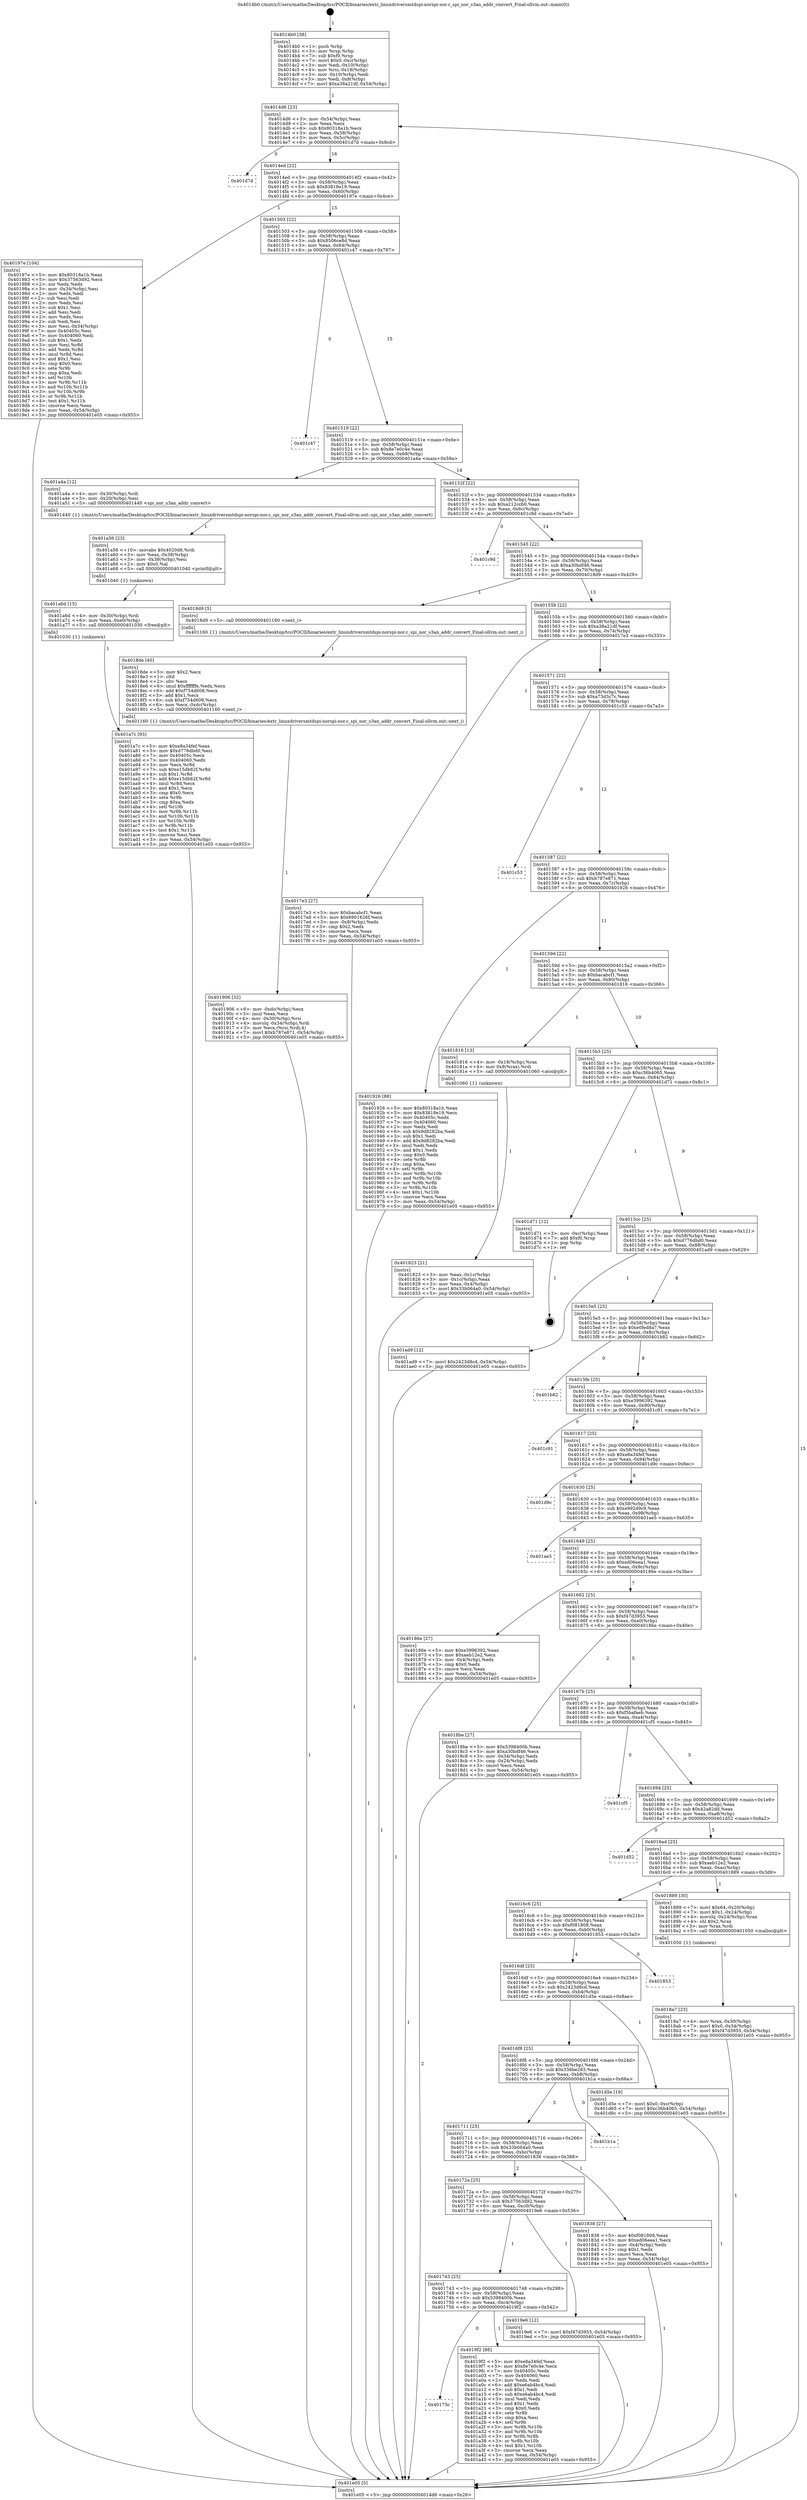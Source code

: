 digraph "0x4014b0" {
  label = "0x4014b0 (/mnt/c/Users/mathe/Desktop/tcc/POCII/binaries/extr_linuxdriversmtdspi-norspi-nor.c_spi_nor_s3an_addr_convert_Final-ollvm.out::main(0))"
  labelloc = "t"
  node[shape=record]

  Entry [label="",width=0.3,height=0.3,shape=circle,fillcolor=black,style=filled]
  "0x4014d6" [label="{
     0x4014d6 [23]\l
     | [instrs]\l
     &nbsp;&nbsp;0x4014d6 \<+3\>: mov -0x54(%rbp),%eax\l
     &nbsp;&nbsp;0x4014d9 \<+2\>: mov %eax,%ecx\l
     &nbsp;&nbsp;0x4014db \<+6\>: sub $0x80318a1b,%ecx\l
     &nbsp;&nbsp;0x4014e1 \<+3\>: mov %eax,-0x58(%rbp)\l
     &nbsp;&nbsp;0x4014e4 \<+3\>: mov %ecx,-0x5c(%rbp)\l
     &nbsp;&nbsp;0x4014e7 \<+6\>: je 0000000000401d7d \<main+0x8cd\>\l
  }"]
  "0x401d7d" [label="{
     0x401d7d\l
  }", style=dashed]
  "0x4014ed" [label="{
     0x4014ed [22]\l
     | [instrs]\l
     &nbsp;&nbsp;0x4014ed \<+5\>: jmp 00000000004014f2 \<main+0x42\>\l
     &nbsp;&nbsp;0x4014f2 \<+3\>: mov -0x58(%rbp),%eax\l
     &nbsp;&nbsp;0x4014f5 \<+5\>: sub $0x83818e19,%eax\l
     &nbsp;&nbsp;0x4014fa \<+3\>: mov %eax,-0x60(%rbp)\l
     &nbsp;&nbsp;0x4014fd \<+6\>: je 000000000040197e \<main+0x4ce\>\l
  }"]
  Exit [label="",width=0.3,height=0.3,shape=circle,fillcolor=black,style=filled,peripheries=2]
  "0x40197e" [label="{
     0x40197e [104]\l
     | [instrs]\l
     &nbsp;&nbsp;0x40197e \<+5\>: mov $0x80318a1b,%eax\l
     &nbsp;&nbsp;0x401983 \<+5\>: mov $0x37563d92,%ecx\l
     &nbsp;&nbsp;0x401988 \<+2\>: xor %edx,%edx\l
     &nbsp;&nbsp;0x40198a \<+3\>: mov -0x34(%rbp),%esi\l
     &nbsp;&nbsp;0x40198d \<+2\>: mov %edx,%edi\l
     &nbsp;&nbsp;0x40198f \<+2\>: sub %esi,%edi\l
     &nbsp;&nbsp;0x401991 \<+2\>: mov %edx,%esi\l
     &nbsp;&nbsp;0x401993 \<+3\>: sub $0x1,%esi\l
     &nbsp;&nbsp;0x401996 \<+2\>: add %esi,%edi\l
     &nbsp;&nbsp;0x401998 \<+2\>: mov %edx,%esi\l
     &nbsp;&nbsp;0x40199a \<+2\>: sub %edi,%esi\l
     &nbsp;&nbsp;0x40199c \<+3\>: mov %esi,-0x34(%rbp)\l
     &nbsp;&nbsp;0x40199f \<+7\>: mov 0x40405c,%esi\l
     &nbsp;&nbsp;0x4019a6 \<+7\>: mov 0x404060,%edi\l
     &nbsp;&nbsp;0x4019ad \<+3\>: sub $0x1,%edx\l
     &nbsp;&nbsp;0x4019b0 \<+3\>: mov %esi,%r8d\l
     &nbsp;&nbsp;0x4019b3 \<+3\>: add %edx,%r8d\l
     &nbsp;&nbsp;0x4019b6 \<+4\>: imul %r8d,%esi\l
     &nbsp;&nbsp;0x4019ba \<+3\>: and $0x1,%esi\l
     &nbsp;&nbsp;0x4019bd \<+3\>: cmp $0x0,%esi\l
     &nbsp;&nbsp;0x4019c0 \<+4\>: sete %r9b\l
     &nbsp;&nbsp;0x4019c4 \<+3\>: cmp $0xa,%edi\l
     &nbsp;&nbsp;0x4019c7 \<+4\>: setl %r10b\l
     &nbsp;&nbsp;0x4019cb \<+3\>: mov %r9b,%r11b\l
     &nbsp;&nbsp;0x4019ce \<+3\>: and %r10b,%r11b\l
     &nbsp;&nbsp;0x4019d1 \<+3\>: xor %r10b,%r9b\l
     &nbsp;&nbsp;0x4019d4 \<+3\>: or %r9b,%r11b\l
     &nbsp;&nbsp;0x4019d7 \<+4\>: test $0x1,%r11b\l
     &nbsp;&nbsp;0x4019db \<+3\>: cmovne %ecx,%eax\l
     &nbsp;&nbsp;0x4019de \<+3\>: mov %eax,-0x54(%rbp)\l
     &nbsp;&nbsp;0x4019e1 \<+5\>: jmp 0000000000401e05 \<main+0x955\>\l
  }"]
  "0x401503" [label="{
     0x401503 [22]\l
     | [instrs]\l
     &nbsp;&nbsp;0x401503 \<+5\>: jmp 0000000000401508 \<main+0x58\>\l
     &nbsp;&nbsp;0x401508 \<+3\>: mov -0x58(%rbp),%eax\l
     &nbsp;&nbsp;0x40150b \<+5\>: sub $0x8506ce8d,%eax\l
     &nbsp;&nbsp;0x401510 \<+3\>: mov %eax,-0x64(%rbp)\l
     &nbsp;&nbsp;0x401513 \<+6\>: je 0000000000401c47 \<main+0x797\>\l
  }"]
  "0x401a7c" [label="{
     0x401a7c [93]\l
     | [instrs]\l
     &nbsp;&nbsp;0x401a7c \<+5\>: mov $0xe8a34fef,%eax\l
     &nbsp;&nbsp;0x401a81 \<+5\>: mov $0xd776dbd0,%esi\l
     &nbsp;&nbsp;0x401a86 \<+7\>: mov 0x40405c,%ecx\l
     &nbsp;&nbsp;0x401a8d \<+7\>: mov 0x404060,%edx\l
     &nbsp;&nbsp;0x401a94 \<+3\>: mov %ecx,%r8d\l
     &nbsp;&nbsp;0x401a97 \<+7\>: sub $0xe15db62f,%r8d\l
     &nbsp;&nbsp;0x401a9e \<+4\>: sub $0x1,%r8d\l
     &nbsp;&nbsp;0x401aa2 \<+7\>: add $0xe15db62f,%r8d\l
     &nbsp;&nbsp;0x401aa9 \<+4\>: imul %r8d,%ecx\l
     &nbsp;&nbsp;0x401aad \<+3\>: and $0x1,%ecx\l
     &nbsp;&nbsp;0x401ab0 \<+3\>: cmp $0x0,%ecx\l
     &nbsp;&nbsp;0x401ab3 \<+4\>: sete %r9b\l
     &nbsp;&nbsp;0x401ab7 \<+3\>: cmp $0xa,%edx\l
     &nbsp;&nbsp;0x401aba \<+4\>: setl %r10b\l
     &nbsp;&nbsp;0x401abe \<+3\>: mov %r9b,%r11b\l
     &nbsp;&nbsp;0x401ac1 \<+3\>: and %r10b,%r11b\l
     &nbsp;&nbsp;0x401ac4 \<+3\>: xor %r10b,%r9b\l
     &nbsp;&nbsp;0x401ac7 \<+3\>: or %r9b,%r11b\l
     &nbsp;&nbsp;0x401aca \<+4\>: test $0x1,%r11b\l
     &nbsp;&nbsp;0x401ace \<+3\>: cmovne %esi,%eax\l
     &nbsp;&nbsp;0x401ad1 \<+3\>: mov %eax,-0x54(%rbp)\l
     &nbsp;&nbsp;0x401ad4 \<+5\>: jmp 0000000000401e05 \<main+0x955\>\l
  }"]
  "0x401c47" [label="{
     0x401c47\l
  }", style=dashed]
  "0x401519" [label="{
     0x401519 [22]\l
     | [instrs]\l
     &nbsp;&nbsp;0x401519 \<+5\>: jmp 000000000040151e \<main+0x6e\>\l
     &nbsp;&nbsp;0x40151e \<+3\>: mov -0x58(%rbp),%eax\l
     &nbsp;&nbsp;0x401521 \<+5\>: sub $0x8e7e0c4e,%eax\l
     &nbsp;&nbsp;0x401526 \<+3\>: mov %eax,-0x68(%rbp)\l
     &nbsp;&nbsp;0x401529 \<+6\>: je 0000000000401a4a \<main+0x59a\>\l
  }"]
  "0x401a6d" [label="{
     0x401a6d [15]\l
     | [instrs]\l
     &nbsp;&nbsp;0x401a6d \<+4\>: mov -0x30(%rbp),%rdi\l
     &nbsp;&nbsp;0x401a71 \<+6\>: mov %eax,-0xe0(%rbp)\l
     &nbsp;&nbsp;0x401a77 \<+5\>: call 0000000000401030 \<free@plt\>\l
     | [calls]\l
     &nbsp;&nbsp;0x401030 \{1\} (unknown)\l
  }"]
  "0x401a4a" [label="{
     0x401a4a [12]\l
     | [instrs]\l
     &nbsp;&nbsp;0x401a4a \<+4\>: mov -0x30(%rbp),%rdi\l
     &nbsp;&nbsp;0x401a4e \<+3\>: mov -0x20(%rbp),%esi\l
     &nbsp;&nbsp;0x401a51 \<+5\>: call 0000000000401440 \<spi_nor_s3an_addr_convert\>\l
     | [calls]\l
     &nbsp;&nbsp;0x401440 \{1\} (/mnt/c/Users/mathe/Desktop/tcc/POCII/binaries/extr_linuxdriversmtdspi-norspi-nor.c_spi_nor_s3an_addr_convert_Final-ollvm.out::spi_nor_s3an_addr_convert)\l
  }"]
  "0x40152f" [label="{
     0x40152f [22]\l
     | [instrs]\l
     &nbsp;&nbsp;0x40152f \<+5\>: jmp 0000000000401534 \<main+0x84\>\l
     &nbsp;&nbsp;0x401534 \<+3\>: mov -0x58(%rbp),%eax\l
     &nbsp;&nbsp;0x401537 \<+5\>: sub $0xa212ccb0,%eax\l
     &nbsp;&nbsp;0x40153c \<+3\>: mov %eax,-0x6c(%rbp)\l
     &nbsp;&nbsp;0x40153f \<+6\>: je 0000000000401c9d \<main+0x7ed\>\l
  }"]
  "0x401a56" [label="{
     0x401a56 [23]\l
     | [instrs]\l
     &nbsp;&nbsp;0x401a56 \<+10\>: movabs $0x4020d6,%rdi\l
     &nbsp;&nbsp;0x401a60 \<+3\>: mov %eax,-0x38(%rbp)\l
     &nbsp;&nbsp;0x401a63 \<+3\>: mov -0x38(%rbp),%esi\l
     &nbsp;&nbsp;0x401a66 \<+2\>: mov $0x0,%al\l
     &nbsp;&nbsp;0x401a68 \<+5\>: call 0000000000401040 \<printf@plt\>\l
     | [calls]\l
     &nbsp;&nbsp;0x401040 \{1\} (unknown)\l
  }"]
  "0x401c9d" [label="{
     0x401c9d\l
  }", style=dashed]
  "0x401545" [label="{
     0x401545 [22]\l
     | [instrs]\l
     &nbsp;&nbsp;0x401545 \<+5\>: jmp 000000000040154a \<main+0x9a\>\l
     &nbsp;&nbsp;0x40154a \<+3\>: mov -0x58(%rbp),%eax\l
     &nbsp;&nbsp;0x40154d \<+5\>: sub $0xa30bdf46,%eax\l
     &nbsp;&nbsp;0x401552 \<+3\>: mov %eax,-0x70(%rbp)\l
     &nbsp;&nbsp;0x401555 \<+6\>: je 00000000004018d9 \<main+0x429\>\l
  }"]
  "0x40175c" [label="{
     0x40175c\l
  }", style=dashed]
  "0x4018d9" [label="{
     0x4018d9 [5]\l
     | [instrs]\l
     &nbsp;&nbsp;0x4018d9 \<+5\>: call 0000000000401160 \<next_i\>\l
     | [calls]\l
     &nbsp;&nbsp;0x401160 \{1\} (/mnt/c/Users/mathe/Desktop/tcc/POCII/binaries/extr_linuxdriversmtdspi-norspi-nor.c_spi_nor_s3an_addr_convert_Final-ollvm.out::next_i)\l
  }"]
  "0x40155b" [label="{
     0x40155b [22]\l
     | [instrs]\l
     &nbsp;&nbsp;0x40155b \<+5\>: jmp 0000000000401560 \<main+0xb0\>\l
     &nbsp;&nbsp;0x401560 \<+3\>: mov -0x58(%rbp),%eax\l
     &nbsp;&nbsp;0x401563 \<+5\>: sub $0xa38a21df,%eax\l
     &nbsp;&nbsp;0x401568 \<+3\>: mov %eax,-0x74(%rbp)\l
     &nbsp;&nbsp;0x40156b \<+6\>: je 00000000004017e3 \<main+0x333\>\l
  }"]
  "0x4019f2" [label="{
     0x4019f2 [88]\l
     | [instrs]\l
     &nbsp;&nbsp;0x4019f2 \<+5\>: mov $0xe8a34fef,%eax\l
     &nbsp;&nbsp;0x4019f7 \<+5\>: mov $0x8e7e0c4e,%ecx\l
     &nbsp;&nbsp;0x4019fc \<+7\>: mov 0x40405c,%edx\l
     &nbsp;&nbsp;0x401a03 \<+7\>: mov 0x404060,%esi\l
     &nbsp;&nbsp;0x401a0a \<+2\>: mov %edx,%edi\l
     &nbsp;&nbsp;0x401a0c \<+6\>: add $0xe6ab4bc4,%edi\l
     &nbsp;&nbsp;0x401a12 \<+3\>: sub $0x1,%edi\l
     &nbsp;&nbsp;0x401a15 \<+6\>: sub $0xe6ab4bc4,%edi\l
     &nbsp;&nbsp;0x401a1b \<+3\>: imul %edi,%edx\l
     &nbsp;&nbsp;0x401a1e \<+3\>: and $0x1,%edx\l
     &nbsp;&nbsp;0x401a21 \<+3\>: cmp $0x0,%edx\l
     &nbsp;&nbsp;0x401a24 \<+4\>: sete %r8b\l
     &nbsp;&nbsp;0x401a28 \<+3\>: cmp $0xa,%esi\l
     &nbsp;&nbsp;0x401a2b \<+4\>: setl %r9b\l
     &nbsp;&nbsp;0x401a2f \<+3\>: mov %r8b,%r10b\l
     &nbsp;&nbsp;0x401a32 \<+3\>: and %r9b,%r10b\l
     &nbsp;&nbsp;0x401a35 \<+3\>: xor %r9b,%r8b\l
     &nbsp;&nbsp;0x401a38 \<+3\>: or %r8b,%r10b\l
     &nbsp;&nbsp;0x401a3b \<+4\>: test $0x1,%r10b\l
     &nbsp;&nbsp;0x401a3f \<+3\>: cmovne %ecx,%eax\l
     &nbsp;&nbsp;0x401a42 \<+3\>: mov %eax,-0x54(%rbp)\l
     &nbsp;&nbsp;0x401a45 \<+5\>: jmp 0000000000401e05 \<main+0x955\>\l
  }"]
  "0x4017e3" [label="{
     0x4017e3 [27]\l
     | [instrs]\l
     &nbsp;&nbsp;0x4017e3 \<+5\>: mov $0xbacabcf1,%eax\l
     &nbsp;&nbsp;0x4017e8 \<+5\>: mov $0x6901626f,%ecx\l
     &nbsp;&nbsp;0x4017ed \<+3\>: mov -0x8(%rbp),%edx\l
     &nbsp;&nbsp;0x4017f0 \<+3\>: cmp $0x2,%edx\l
     &nbsp;&nbsp;0x4017f3 \<+3\>: cmovne %ecx,%eax\l
     &nbsp;&nbsp;0x4017f6 \<+3\>: mov %eax,-0x54(%rbp)\l
     &nbsp;&nbsp;0x4017f9 \<+5\>: jmp 0000000000401e05 \<main+0x955\>\l
  }"]
  "0x401571" [label="{
     0x401571 [22]\l
     | [instrs]\l
     &nbsp;&nbsp;0x401571 \<+5\>: jmp 0000000000401576 \<main+0xc6\>\l
     &nbsp;&nbsp;0x401576 \<+3\>: mov -0x58(%rbp),%eax\l
     &nbsp;&nbsp;0x401579 \<+5\>: sub $0xa73d3c7c,%eax\l
     &nbsp;&nbsp;0x40157e \<+3\>: mov %eax,-0x78(%rbp)\l
     &nbsp;&nbsp;0x401581 \<+6\>: je 0000000000401c53 \<main+0x7a3\>\l
  }"]
  "0x401e05" [label="{
     0x401e05 [5]\l
     | [instrs]\l
     &nbsp;&nbsp;0x401e05 \<+5\>: jmp 00000000004014d6 \<main+0x26\>\l
  }"]
  "0x4014b0" [label="{
     0x4014b0 [38]\l
     | [instrs]\l
     &nbsp;&nbsp;0x4014b0 \<+1\>: push %rbp\l
     &nbsp;&nbsp;0x4014b1 \<+3\>: mov %rsp,%rbp\l
     &nbsp;&nbsp;0x4014b4 \<+7\>: sub $0xf0,%rsp\l
     &nbsp;&nbsp;0x4014bb \<+7\>: movl $0x0,-0xc(%rbp)\l
     &nbsp;&nbsp;0x4014c2 \<+3\>: mov %edi,-0x10(%rbp)\l
     &nbsp;&nbsp;0x4014c5 \<+4\>: mov %rsi,-0x18(%rbp)\l
     &nbsp;&nbsp;0x4014c9 \<+3\>: mov -0x10(%rbp),%edi\l
     &nbsp;&nbsp;0x4014cc \<+3\>: mov %edi,-0x8(%rbp)\l
     &nbsp;&nbsp;0x4014cf \<+7\>: movl $0xa38a21df,-0x54(%rbp)\l
  }"]
  "0x401743" [label="{
     0x401743 [25]\l
     | [instrs]\l
     &nbsp;&nbsp;0x401743 \<+5\>: jmp 0000000000401748 \<main+0x298\>\l
     &nbsp;&nbsp;0x401748 \<+3\>: mov -0x58(%rbp),%eax\l
     &nbsp;&nbsp;0x40174b \<+5\>: sub $0x5398400b,%eax\l
     &nbsp;&nbsp;0x401750 \<+6\>: mov %eax,-0xc4(%rbp)\l
     &nbsp;&nbsp;0x401756 \<+6\>: je 00000000004019f2 \<main+0x542\>\l
  }"]
  "0x401c53" [label="{
     0x401c53\l
  }", style=dashed]
  "0x401587" [label="{
     0x401587 [22]\l
     | [instrs]\l
     &nbsp;&nbsp;0x401587 \<+5\>: jmp 000000000040158c \<main+0xdc\>\l
     &nbsp;&nbsp;0x40158c \<+3\>: mov -0x58(%rbp),%eax\l
     &nbsp;&nbsp;0x40158f \<+5\>: sub $0xb787e871,%eax\l
     &nbsp;&nbsp;0x401594 \<+3\>: mov %eax,-0x7c(%rbp)\l
     &nbsp;&nbsp;0x401597 \<+6\>: je 0000000000401926 \<main+0x476\>\l
  }"]
  "0x4019e6" [label="{
     0x4019e6 [12]\l
     | [instrs]\l
     &nbsp;&nbsp;0x4019e6 \<+7\>: movl $0xf47d3955,-0x54(%rbp)\l
     &nbsp;&nbsp;0x4019ed \<+5\>: jmp 0000000000401e05 \<main+0x955\>\l
  }"]
  "0x401926" [label="{
     0x401926 [88]\l
     | [instrs]\l
     &nbsp;&nbsp;0x401926 \<+5\>: mov $0x80318a1b,%eax\l
     &nbsp;&nbsp;0x40192b \<+5\>: mov $0x83818e19,%ecx\l
     &nbsp;&nbsp;0x401930 \<+7\>: mov 0x40405c,%edx\l
     &nbsp;&nbsp;0x401937 \<+7\>: mov 0x404060,%esi\l
     &nbsp;&nbsp;0x40193e \<+2\>: mov %edx,%edi\l
     &nbsp;&nbsp;0x401940 \<+6\>: sub $0x9d8282ba,%edi\l
     &nbsp;&nbsp;0x401946 \<+3\>: sub $0x1,%edi\l
     &nbsp;&nbsp;0x401949 \<+6\>: add $0x9d8282ba,%edi\l
     &nbsp;&nbsp;0x40194f \<+3\>: imul %edi,%edx\l
     &nbsp;&nbsp;0x401952 \<+3\>: and $0x1,%edx\l
     &nbsp;&nbsp;0x401955 \<+3\>: cmp $0x0,%edx\l
     &nbsp;&nbsp;0x401958 \<+4\>: sete %r8b\l
     &nbsp;&nbsp;0x40195c \<+3\>: cmp $0xa,%esi\l
     &nbsp;&nbsp;0x40195f \<+4\>: setl %r9b\l
     &nbsp;&nbsp;0x401963 \<+3\>: mov %r8b,%r10b\l
     &nbsp;&nbsp;0x401966 \<+3\>: and %r9b,%r10b\l
     &nbsp;&nbsp;0x401969 \<+3\>: xor %r9b,%r8b\l
     &nbsp;&nbsp;0x40196c \<+3\>: or %r8b,%r10b\l
     &nbsp;&nbsp;0x40196f \<+4\>: test $0x1,%r10b\l
     &nbsp;&nbsp;0x401973 \<+3\>: cmovne %ecx,%eax\l
     &nbsp;&nbsp;0x401976 \<+3\>: mov %eax,-0x54(%rbp)\l
     &nbsp;&nbsp;0x401979 \<+5\>: jmp 0000000000401e05 \<main+0x955\>\l
  }"]
  "0x40159d" [label="{
     0x40159d [22]\l
     | [instrs]\l
     &nbsp;&nbsp;0x40159d \<+5\>: jmp 00000000004015a2 \<main+0xf2\>\l
     &nbsp;&nbsp;0x4015a2 \<+3\>: mov -0x58(%rbp),%eax\l
     &nbsp;&nbsp;0x4015a5 \<+5\>: sub $0xbacabcf1,%eax\l
     &nbsp;&nbsp;0x4015aa \<+3\>: mov %eax,-0x80(%rbp)\l
     &nbsp;&nbsp;0x4015ad \<+6\>: je 0000000000401816 \<main+0x366\>\l
  }"]
  "0x401906" [label="{
     0x401906 [32]\l
     | [instrs]\l
     &nbsp;&nbsp;0x401906 \<+6\>: mov -0xdc(%rbp),%ecx\l
     &nbsp;&nbsp;0x40190c \<+3\>: imul %eax,%ecx\l
     &nbsp;&nbsp;0x40190f \<+4\>: mov -0x30(%rbp),%rsi\l
     &nbsp;&nbsp;0x401913 \<+4\>: movslq -0x34(%rbp),%rdi\l
     &nbsp;&nbsp;0x401917 \<+3\>: mov %ecx,(%rsi,%rdi,4)\l
     &nbsp;&nbsp;0x40191a \<+7\>: movl $0xb787e871,-0x54(%rbp)\l
     &nbsp;&nbsp;0x401921 \<+5\>: jmp 0000000000401e05 \<main+0x955\>\l
  }"]
  "0x401816" [label="{
     0x401816 [13]\l
     | [instrs]\l
     &nbsp;&nbsp;0x401816 \<+4\>: mov -0x18(%rbp),%rax\l
     &nbsp;&nbsp;0x40181a \<+4\>: mov 0x8(%rax),%rdi\l
     &nbsp;&nbsp;0x40181e \<+5\>: call 0000000000401060 \<atoi@plt\>\l
     | [calls]\l
     &nbsp;&nbsp;0x401060 \{1\} (unknown)\l
  }"]
  "0x4015b3" [label="{
     0x4015b3 [25]\l
     | [instrs]\l
     &nbsp;&nbsp;0x4015b3 \<+5\>: jmp 00000000004015b8 \<main+0x108\>\l
     &nbsp;&nbsp;0x4015b8 \<+3\>: mov -0x58(%rbp),%eax\l
     &nbsp;&nbsp;0x4015bb \<+5\>: sub $0xc36b4065,%eax\l
     &nbsp;&nbsp;0x4015c0 \<+6\>: mov %eax,-0x84(%rbp)\l
     &nbsp;&nbsp;0x4015c6 \<+6\>: je 0000000000401d71 \<main+0x8c1\>\l
  }"]
  "0x401823" [label="{
     0x401823 [21]\l
     | [instrs]\l
     &nbsp;&nbsp;0x401823 \<+3\>: mov %eax,-0x1c(%rbp)\l
     &nbsp;&nbsp;0x401826 \<+3\>: mov -0x1c(%rbp),%eax\l
     &nbsp;&nbsp;0x401829 \<+3\>: mov %eax,-0x4(%rbp)\l
     &nbsp;&nbsp;0x40182c \<+7\>: movl $0x33b064a0,-0x54(%rbp)\l
     &nbsp;&nbsp;0x401833 \<+5\>: jmp 0000000000401e05 \<main+0x955\>\l
  }"]
  "0x4018de" [label="{
     0x4018de [40]\l
     | [instrs]\l
     &nbsp;&nbsp;0x4018de \<+5\>: mov $0x2,%ecx\l
     &nbsp;&nbsp;0x4018e3 \<+1\>: cltd\l
     &nbsp;&nbsp;0x4018e4 \<+2\>: idiv %ecx\l
     &nbsp;&nbsp;0x4018e6 \<+6\>: imul $0xfffffffe,%edx,%ecx\l
     &nbsp;&nbsp;0x4018ec \<+6\>: add $0xf754d608,%ecx\l
     &nbsp;&nbsp;0x4018f2 \<+3\>: add $0x1,%ecx\l
     &nbsp;&nbsp;0x4018f5 \<+6\>: sub $0xf754d608,%ecx\l
     &nbsp;&nbsp;0x4018fb \<+6\>: mov %ecx,-0xdc(%rbp)\l
     &nbsp;&nbsp;0x401901 \<+5\>: call 0000000000401160 \<next_i\>\l
     | [calls]\l
     &nbsp;&nbsp;0x401160 \{1\} (/mnt/c/Users/mathe/Desktop/tcc/POCII/binaries/extr_linuxdriversmtdspi-norspi-nor.c_spi_nor_s3an_addr_convert_Final-ollvm.out::next_i)\l
  }"]
  "0x401d71" [label="{
     0x401d71 [12]\l
     | [instrs]\l
     &nbsp;&nbsp;0x401d71 \<+3\>: mov -0xc(%rbp),%eax\l
     &nbsp;&nbsp;0x401d74 \<+7\>: add $0xf0,%rsp\l
     &nbsp;&nbsp;0x401d7b \<+1\>: pop %rbp\l
     &nbsp;&nbsp;0x401d7c \<+1\>: ret\l
  }"]
  "0x4015cc" [label="{
     0x4015cc [25]\l
     | [instrs]\l
     &nbsp;&nbsp;0x4015cc \<+5\>: jmp 00000000004015d1 \<main+0x121\>\l
     &nbsp;&nbsp;0x4015d1 \<+3\>: mov -0x58(%rbp),%eax\l
     &nbsp;&nbsp;0x4015d4 \<+5\>: sub $0xd776dbd0,%eax\l
     &nbsp;&nbsp;0x4015d9 \<+6\>: mov %eax,-0x88(%rbp)\l
     &nbsp;&nbsp;0x4015df \<+6\>: je 0000000000401ad9 \<main+0x629\>\l
  }"]
  "0x4018a7" [label="{
     0x4018a7 [23]\l
     | [instrs]\l
     &nbsp;&nbsp;0x4018a7 \<+4\>: mov %rax,-0x30(%rbp)\l
     &nbsp;&nbsp;0x4018ab \<+7\>: movl $0x0,-0x34(%rbp)\l
     &nbsp;&nbsp;0x4018b2 \<+7\>: movl $0xf47d3955,-0x54(%rbp)\l
     &nbsp;&nbsp;0x4018b9 \<+5\>: jmp 0000000000401e05 \<main+0x955\>\l
  }"]
  "0x401ad9" [label="{
     0x401ad9 [12]\l
     | [instrs]\l
     &nbsp;&nbsp;0x401ad9 \<+7\>: movl $0x2423d8cd,-0x54(%rbp)\l
     &nbsp;&nbsp;0x401ae0 \<+5\>: jmp 0000000000401e05 \<main+0x955\>\l
  }"]
  "0x4015e5" [label="{
     0x4015e5 [25]\l
     | [instrs]\l
     &nbsp;&nbsp;0x4015e5 \<+5\>: jmp 00000000004015ea \<main+0x13a\>\l
     &nbsp;&nbsp;0x4015ea \<+3\>: mov -0x58(%rbp),%eax\l
     &nbsp;&nbsp;0x4015ed \<+5\>: sub $0xe0fed8a7,%eax\l
     &nbsp;&nbsp;0x4015f2 \<+6\>: mov %eax,-0x8c(%rbp)\l
     &nbsp;&nbsp;0x4015f8 \<+6\>: je 0000000000401b82 \<main+0x6d2\>\l
  }"]
  "0x40172a" [label="{
     0x40172a [25]\l
     | [instrs]\l
     &nbsp;&nbsp;0x40172a \<+5\>: jmp 000000000040172f \<main+0x27f\>\l
     &nbsp;&nbsp;0x40172f \<+3\>: mov -0x58(%rbp),%eax\l
     &nbsp;&nbsp;0x401732 \<+5\>: sub $0x37563d92,%eax\l
     &nbsp;&nbsp;0x401737 \<+6\>: mov %eax,-0xc0(%rbp)\l
     &nbsp;&nbsp;0x40173d \<+6\>: je 00000000004019e6 \<main+0x536\>\l
  }"]
  "0x401b82" [label="{
     0x401b82\l
  }", style=dashed]
  "0x4015fe" [label="{
     0x4015fe [25]\l
     | [instrs]\l
     &nbsp;&nbsp;0x4015fe \<+5\>: jmp 0000000000401603 \<main+0x153\>\l
     &nbsp;&nbsp;0x401603 \<+3\>: mov -0x58(%rbp),%eax\l
     &nbsp;&nbsp;0x401606 \<+5\>: sub $0xe3996392,%eax\l
     &nbsp;&nbsp;0x40160b \<+6\>: mov %eax,-0x90(%rbp)\l
     &nbsp;&nbsp;0x401611 \<+6\>: je 0000000000401c91 \<main+0x7e1\>\l
  }"]
  "0x401838" [label="{
     0x401838 [27]\l
     | [instrs]\l
     &nbsp;&nbsp;0x401838 \<+5\>: mov $0xf081808,%eax\l
     &nbsp;&nbsp;0x40183d \<+5\>: mov $0xed06eea1,%ecx\l
     &nbsp;&nbsp;0x401842 \<+3\>: mov -0x4(%rbp),%edx\l
     &nbsp;&nbsp;0x401845 \<+3\>: cmp $0x1,%edx\l
     &nbsp;&nbsp;0x401848 \<+3\>: cmovl %ecx,%eax\l
     &nbsp;&nbsp;0x40184b \<+3\>: mov %eax,-0x54(%rbp)\l
     &nbsp;&nbsp;0x40184e \<+5\>: jmp 0000000000401e05 \<main+0x955\>\l
  }"]
  "0x401c91" [label="{
     0x401c91\l
  }", style=dashed]
  "0x401617" [label="{
     0x401617 [25]\l
     | [instrs]\l
     &nbsp;&nbsp;0x401617 \<+5\>: jmp 000000000040161c \<main+0x16c\>\l
     &nbsp;&nbsp;0x40161c \<+3\>: mov -0x58(%rbp),%eax\l
     &nbsp;&nbsp;0x40161f \<+5\>: sub $0xe8a34fef,%eax\l
     &nbsp;&nbsp;0x401624 \<+6\>: mov %eax,-0x94(%rbp)\l
     &nbsp;&nbsp;0x40162a \<+6\>: je 0000000000401d9c \<main+0x8ec\>\l
  }"]
  "0x401711" [label="{
     0x401711 [25]\l
     | [instrs]\l
     &nbsp;&nbsp;0x401711 \<+5\>: jmp 0000000000401716 \<main+0x266\>\l
     &nbsp;&nbsp;0x401716 \<+3\>: mov -0x58(%rbp),%eax\l
     &nbsp;&nbsp;0x401719 \<+5\>: sub $0x33b064a0,%eax\l
     &nbsp;&nbsp;0x40171e \<+6\>: mov %eax,-0xbc(%rbp)\l
     &nbsp;&nbsp;0x401724 \<+6\>: je 0000000000401838 \<main+0x388\>\l
  }"]
  "0x401d9c" [label="{
     0x401d9c\l
  }", style=dashed]
  "0x401630" [label="{
     0x401630 [25]\l
     | [instrs]\l
     &nbsp;&nbsp;0x401630 \<+5\>: jmp 0000000000401635 \<main+0x185\>\l
     &nbsp;&nbsp;0x401635 \<+3\>: mov -0x58(%rbp),%eax\l
     &nbsp;&nbsp;0x401638 \<+5\>: sub $0xe992d9c9,%eax\l
     &nbsp;&nbsp;0x40163d \<+6\>: mov %eax,-0x98(%rbp)\l
     &nbsp;&nbsp;0x401643 \<+6\>: je 0000000000401ae5 \<main+0x635\>\l
  }"]
  "0x401b1a" [label="{
     0x401b1a\l
  }", style=dashed]
  "0x401ae5" [label="{
     0x401ae5\l
  }", style=dashed]
  "0x401649" [label="{
     0x401649 [25]\l
     | [instrs]\l
     &nbsp;&nbsp;0x401649 \<+5\>: jmp 000000000040164e \<main+0x19e\>\l
     &nbsp;&nbsp;0x40164e \<+3\>: mov -0x58(%rbp),%eax\l
     &nbsp;&nbsp;0x401651 \<+5\>: sub $0xed06eea1,%eax\l
     &nbsp;&nbsp;0x401656 \<+6\>: mov %eax,-0x9c(%rbp)\l
     &nbsp;&nbsp;0x40165c \<+6\>: je 000000000040186e \<main+0x3be\>\l
  }"]
  "0x4016f8" [label="{
     0x4016f8 [25]\l
     | [instrs]\l
     &nbsp;&nbsp;0x4016f8 \<+5\>: jmp 00000000004016fd \<main+0x24d\>\l
     &nbsp;&nbsp;0x4016fd \<+3\>: mov -0x58(%rbp),%eax\l
     &nbsp;&nbsp;0x401700 \<+5\>: sub $0x336be283,%eax\l
     &nbsp;&nbsp;0x401705 \<+6\>: mov %eax,-0xb8(%rbp)\l
     &nbsp;&nbsp;0x40170b \<+6\>: je 0000000000401b1a \<main+0x66a\>\l
  }"]
  "0x40186e" [label="{
     0x40186e [27]\l
     | [instrs]\l
     &nbsp;&nbsp;0x40186e \<+5\>: mov $0xe3996392,%eax\l
     &nbsp;&nbsp;0x401873 \<+5\>: mov $0xaeb12e2,%ecx\l
     &nbsp;&nbsp;0x401878 \<+3\>: mov -0x4(%rbp),%edx\l
     &nbsp;&nbsp;0x40187b \<+3\>: cmp $0x0,%edx\l
     &nbsp;&nbsp;0x40187e \<+3\>: cmove %ecx,%eax\l
     &nbsp;&nbsp;0x401881 \<+3\>: mov %eax,-0x54(%rbp)\l
     &nbsp;&nbsp;0x401884 \<+5\>: jmp 0000000000401e05 \<main+0x955\>\l
  }"]
  "0x401662" [label="{
     0x401662 [25]\l
     | [instrs]\l
     &nbsp;&nbsp;0x401662 \<+5\>: jmp 0000000000401667 \<main+0x1b7\>\l
     &nbsp;&nbsp;0x401667 \<+3\>: mov -0x58(%rbp),%eax\l
     &nbsp;&nbsp;0x40166a \<+5\>: sub $0xf47d3955,%eax\l
     &nbsp;&nbsp;0x40166f \<+6\>: mov %eax,-0xa0(%rbp)\l
     &nbsp;&nbsp;0x401675 \<+6\>: je 00000000004018be \<main+0x40e\>\l
  }"]
  "0x401d5e" [label="{
     0x401d5e [19]\l
     | [instrs]\l
     &nbsp;&nbsp;0x401d5e \<+7\>: movl $0x0,-0xc(%rbp)\l
     &nbsp;&nbsp;0x401d65 \<+7\>: movl $0xc36b4065,-0x54(%rbp)\l
     &nbsp;&nbsp;0x401d6c \<+5\>: jmp 0000000000401e05 \<main+0x955\>\l
  }"]
  "0x4018be" [label="{
     0x4018be [27]\l
     | [instrs]\l
     &nbsp;&nbsp;0x4018be \<+5\>: mov $0x5398400b,%eax\l
     &nbsp;&nbsp;0x4018c3 \<+5\>: mov $0xa30bdf46,%ecx\l
     &nbsp;&nbsp;0x4018c8 \<+3\>: mov -0x34(%rbp),%edx\l
     &nbsp;&nbsp;0x4018cb \<+3\>: cmp -0x24(%rbp),%edx\l
     &nbsp;&nbsp;0x4018ce \<+3\>: cmovl %ecx,%eax\l
     &nbsp;&nbsp;0x4018d1 \<+3\>: mov %eax,-0x54(%rbp)\l
     &nbsp;&nbsp;0x4018d4 \<+5\>: jmp 0000000000401e05 \<main+0x955\>\l
  }"]
  "0x40167b" [label="{
     0x40167b [25]\l
     | [instrs]\l
     &nbsp;&nbsp;0x40167b \<+5\>: jmp 0000000000401680 \<main+0x1d0\>\l
     &nbsp;&nbsp;0x401680 \<+3\>: mov -0x58(%rbp),%eax\l
     &nbsp;&nbsp;0x401683 \<+5\>: sub $0xf5bafaeb,%eax\l
     &nbsp;&nbsp;0x401688 \<+6\>: mov %eax,-0xa4(%rbp)\l
     &nbsp;&nbsp;0x40168e \<+6\>: je 0000000000401cf5 \<main+0x845\>\l
  }"]
  "0x4016df" [label="{
     0x4016df [25]\l
     | [instrs]\l
     &nbsp;&nbsp;0x4016df \<+5\>: jmp 00000000004016e4 \<main+0x234\>\l
     &nbsp;&nbsp;0x4016e4 \<+3\>: mov -0x58(%rbp),%eax\l
     &nbsp;&nbsp;0x4016e7 \<+5\>: sub $0x2423d8cd,%eax\l
     &nbsp;&nbsp;0x4016ec \<+6\>: mov %eax,-0xb4(%rbp)\l
     &nbsp;&nbsp;0x4016f2 \<+6\>: je 0000000000401d5e \<main+0x8ae\>\l
  }"]
  "0x401cf5" [label="{
     0x401cf5\l
  }", style=dashed]
  "0x401694" [label="{
     0x401694 [25]\l
     | [instrs]\l
     &nbsp;&nbsp;0x401694 \<+5\>: jmp 0000000000401699 \<main+0x1e9\>\l
     &nbsp;&nbsp;0x401699 \<+3\>: mov -0x58(%rbp),%eax\l
     &nbsp;&nbsp;0x40169c \<+5\>: sub $0x42a82dd,%eax\l
     &nbsp;&nbsp;0x4016a1 \<+6\>: mov %eax,-0xa8(%rbp)\l
     &nbsp;&nbsp;0x4016a7 \<+6\>: je 0000000000401d52 \<main+0x8a2\>\l
  }"]
  "0x401853" [label="{
     0x401853\l
  }", style=dashed]
  "0x401d52" [label="{
     0x401d52\l
  }", style=dashed]
  "0x4016ad" [label="{
     0x4016ad [25]\l
     | [instrs]\l
     &nbsp;&nbsp;0x4016ad \<+5\>: jmp 00000000004016b2 \<main+0x202\>\l
     &nbsp;&nbsp;0x4016b2 \<+3\>: mov -0x58(%rbp),%eax\l
     &nbsp;&nbsp;0x4016b5 \<+5\>: sub $0xaeb12e2,%eax\l
     &nbsp;&nbsp;0x4016ba \<+6\>: mov %eax,-0xac(%rbp)\l
     &nbsp;&nbsp;0x4016c0 \<+6\>: je 0000000000401889 \<main+0x3d9\>\l
  }"]
  "0x4016c6" [label="{
     0x4016c6 [25]\l
     | [instrs]\l
     &nbsp;&nbsp;0x4016c6 \<+5\>: jmp 00000000004016cb \<main+0x21b\>\l
     &nbsp;&nbsp;0x4016cb \<+3\>: mov -0x58(%rbp),%eax\l
     &nbsp;&nbsp;0x4016ce \<+5\>: sub $0xf081808,%eax\l
     &nbsp;&nbsp;0x4016d3 \<+6\>: mov %eax,-0xb0(%rbp)\l
     &nbsp;&nbsp;0x4016d9 \<+6\>: je 0000000000401853 \<main+0x3a3\>\l
  }"]
  "0x401889" [label="{
     0x401889 [30]\l
     | [instrs]\l
     &nbsp;&nbsp;0x401889 \<+7\>: movl $0x64,-0x20(%rbp)\l
     &nbsp;&nbsp;0x401890 \<+7\>: movl $0x1,-0x24(%rbp)\l
     &nbsp;&nbsp;0x401897 \<+4\>: movslq -0x24(%rbp),%rax\l
     &nbsp;&nbsp;0x40189b \<+4\>: shl $0x2,%rax\l
     &nbsp;&nbsp;0x40189f \<+3\>: mov %rax,%rdi\l
     &nbsp;&nbsp;0x4018a2 \<+5\>: call 0000000000401050 \<malloc@plt\>\l
     | [calls]\l
     &nbsp;&nbsp;0x401050 \{1\} (unknown)\l
  }"]
  Entry -> "0x4014b0" [label=" 1"]
  "0x4014d6" -> "0x401d7d" [label=" 0"]
  "0x4014d6" -> "0x4014ed" [label=" 16"]
  "0x401d71" -> Exit [label=" 1"]
  "0x4014ed" -> "0x40197e" [label=" 1"]
  "0x4014ed" -> "0x401503" [label=" 15"]
  "0x401d5e" -> "0x401e05" [label=" 1"]
  "0x401503" -> "0x401c47" [label=" 0"]
  "0x401503" -> "0x401519" [label=" 15"]
  "0x401ad9" -> "0x401e05" [label=" 1"]
  "0x401519" -> "0x401a4a" [label=" 1"]
  "0x401519" -> "0x40152f" [label=" 14"]
  "0x401a7c" -> "0x401e05" [label=" 1"]
  "0x40152f" -> "0x401c9d" [label=" 0"]
  "0x40152f" -> "0x401545" [label=" 14"]
  "0x401a6d" -> "0x401a7c" [label=" 1"]
  "0x401545" -> "0x4018d9" [label=" 1"]
  "0x401545" -> "0x40155b" [label=" 13"]
  "0x401a56" -> "0x401a6d" [label=" 1"]
  "0x40155b" -> "0x4017e3" [label=" 1"]
  "0x40155b" -> "0x401571" [label=" 12"]
  "0x4017e3" -> "0x401e05" [label=" 1"]
  "0x4014b0" -> "0x4014d6" [label=" 1"]
  "0x401e05" -> "0x4014d6" [label=" 15"]
  "0x401a4a" -> "0x401a56" [label=" 1"]
  "0x401571" -> "0x401c53" [label=" 0"]
  "0x401571" -> "0x401587" [label=" 12"]
  "0x401743" -> "0x40175c" [label=" 0"]
  "0x401587" -> "0x401926" [label=" 1"]
  "0x401587" -> "0x40159d" [label=" 11"]
  "0x401743" -> "0x4019f2" [label=" 1"]
  "0x40159d" -> "0x401816" [label=" 1"]
  "0x40159d" -> "0x4015b3" [label=" 10"]
  "0x401816" -> "0x401823" [label=" 1"]
  "0x401823" -> "0x401e05" [label=" 1"]
  "0x4019e6" -> "0x401e05" [label=" 1"]
  "0x4015b3" -> "0x401d71" [label=" 1"]
  "0x4015b3" -> "0x4015cc" [label=" 9"]
  "0x40172a" -> "0x401743" [label=" 1"]
  "0x4015cc" -> "0x401ad9" [label=" 1"]
  "0x4015cc" -> "0x4015e5" [label=" 8"]
  "0x40172a" -> "0x4019e6" [label=" 1"]
  "0x4015e5" -> "0x401b82" [label=" 0"]
  "0x4015e5" -> "0x4015fe" [label=" 8"]
  "0x4019f2" -> "0x401e05" [label=" 1"]
  "0x4015fe" -> "0x401c91" [label=" 0"]
  "0x4015fe" -> "0x401617" [label=" 8"]
  "0x40197e" -> "0x401e05" [label=" 1"]
  "0x401617" -> "0x401d9c" [label=" 0"]
  "0x401617" -> "0x401630" [label=" 8"]
  "0x401906" -> "0x401e05" [label=" 1"]
  "0x401630" -> "0x401ae5" [label=" 0"]
  "0x401630" -> "0x401649" [label=" 8"]
  "0x4018de" -> "0x401906" [label=" 1"]
  "0x401649" -> "0x40186e" [label=" 1"]
  "0x401649" -> "0x401662" [label=" 7"]
  "0x4018be" -> "0x401e05" [label=" 2"]
  "0x401662" -> "0x4018be" [label=" 2"]
  "0x401662" -> "0x40167b" [label=" 5"]
  "0x4018a7" -> "0x401e05" [label=" 1"]
  "0x40167b" -> "0x401cf5" [label=" 0"]
  "0x40167b" -> "0x401694" [label=" 5"]
  "0x40186e" -> "0x401e05" [label=" 1"]
  "0x401694" -> "0x401d52" [label=" 0"]
  "0x401694" -> "0x4016ad" [label=" 5"]
  "0x401838" -> "0x401e05" [label=" 1"]
  "0x4016ad" -> "0x401889" [label=" 1"]
  "0x4016ad" -> "0x4016c6" [label=" 4"]
  "0x401711" -> "0x40172a" [label=" 2"]
  "0x4016c6" -> "0x401853" [label=" 0"]
  "0x4016c6" -> "0x4016df" [label=" 4"]
  "0x401889" -> "0x4018a7" [label=" 1"]
  "0x4016df" -> "0x401d5e" [label=" 1"]
  "0x4016df" -> "0x4016f8" [label=" 3"]
  "0x4018d9" -> "0x4018de" [label=" 1"]
  "0x4016f8" -> "0x401b1a" [label=" 0"]
  "0x4016f8" -> "0x401711" [label=" 3"]
  "0x401926" -> "0x401e05" [label=" 1"]
  "0x401711" -> "0x401838" [label=" 1"]
}
